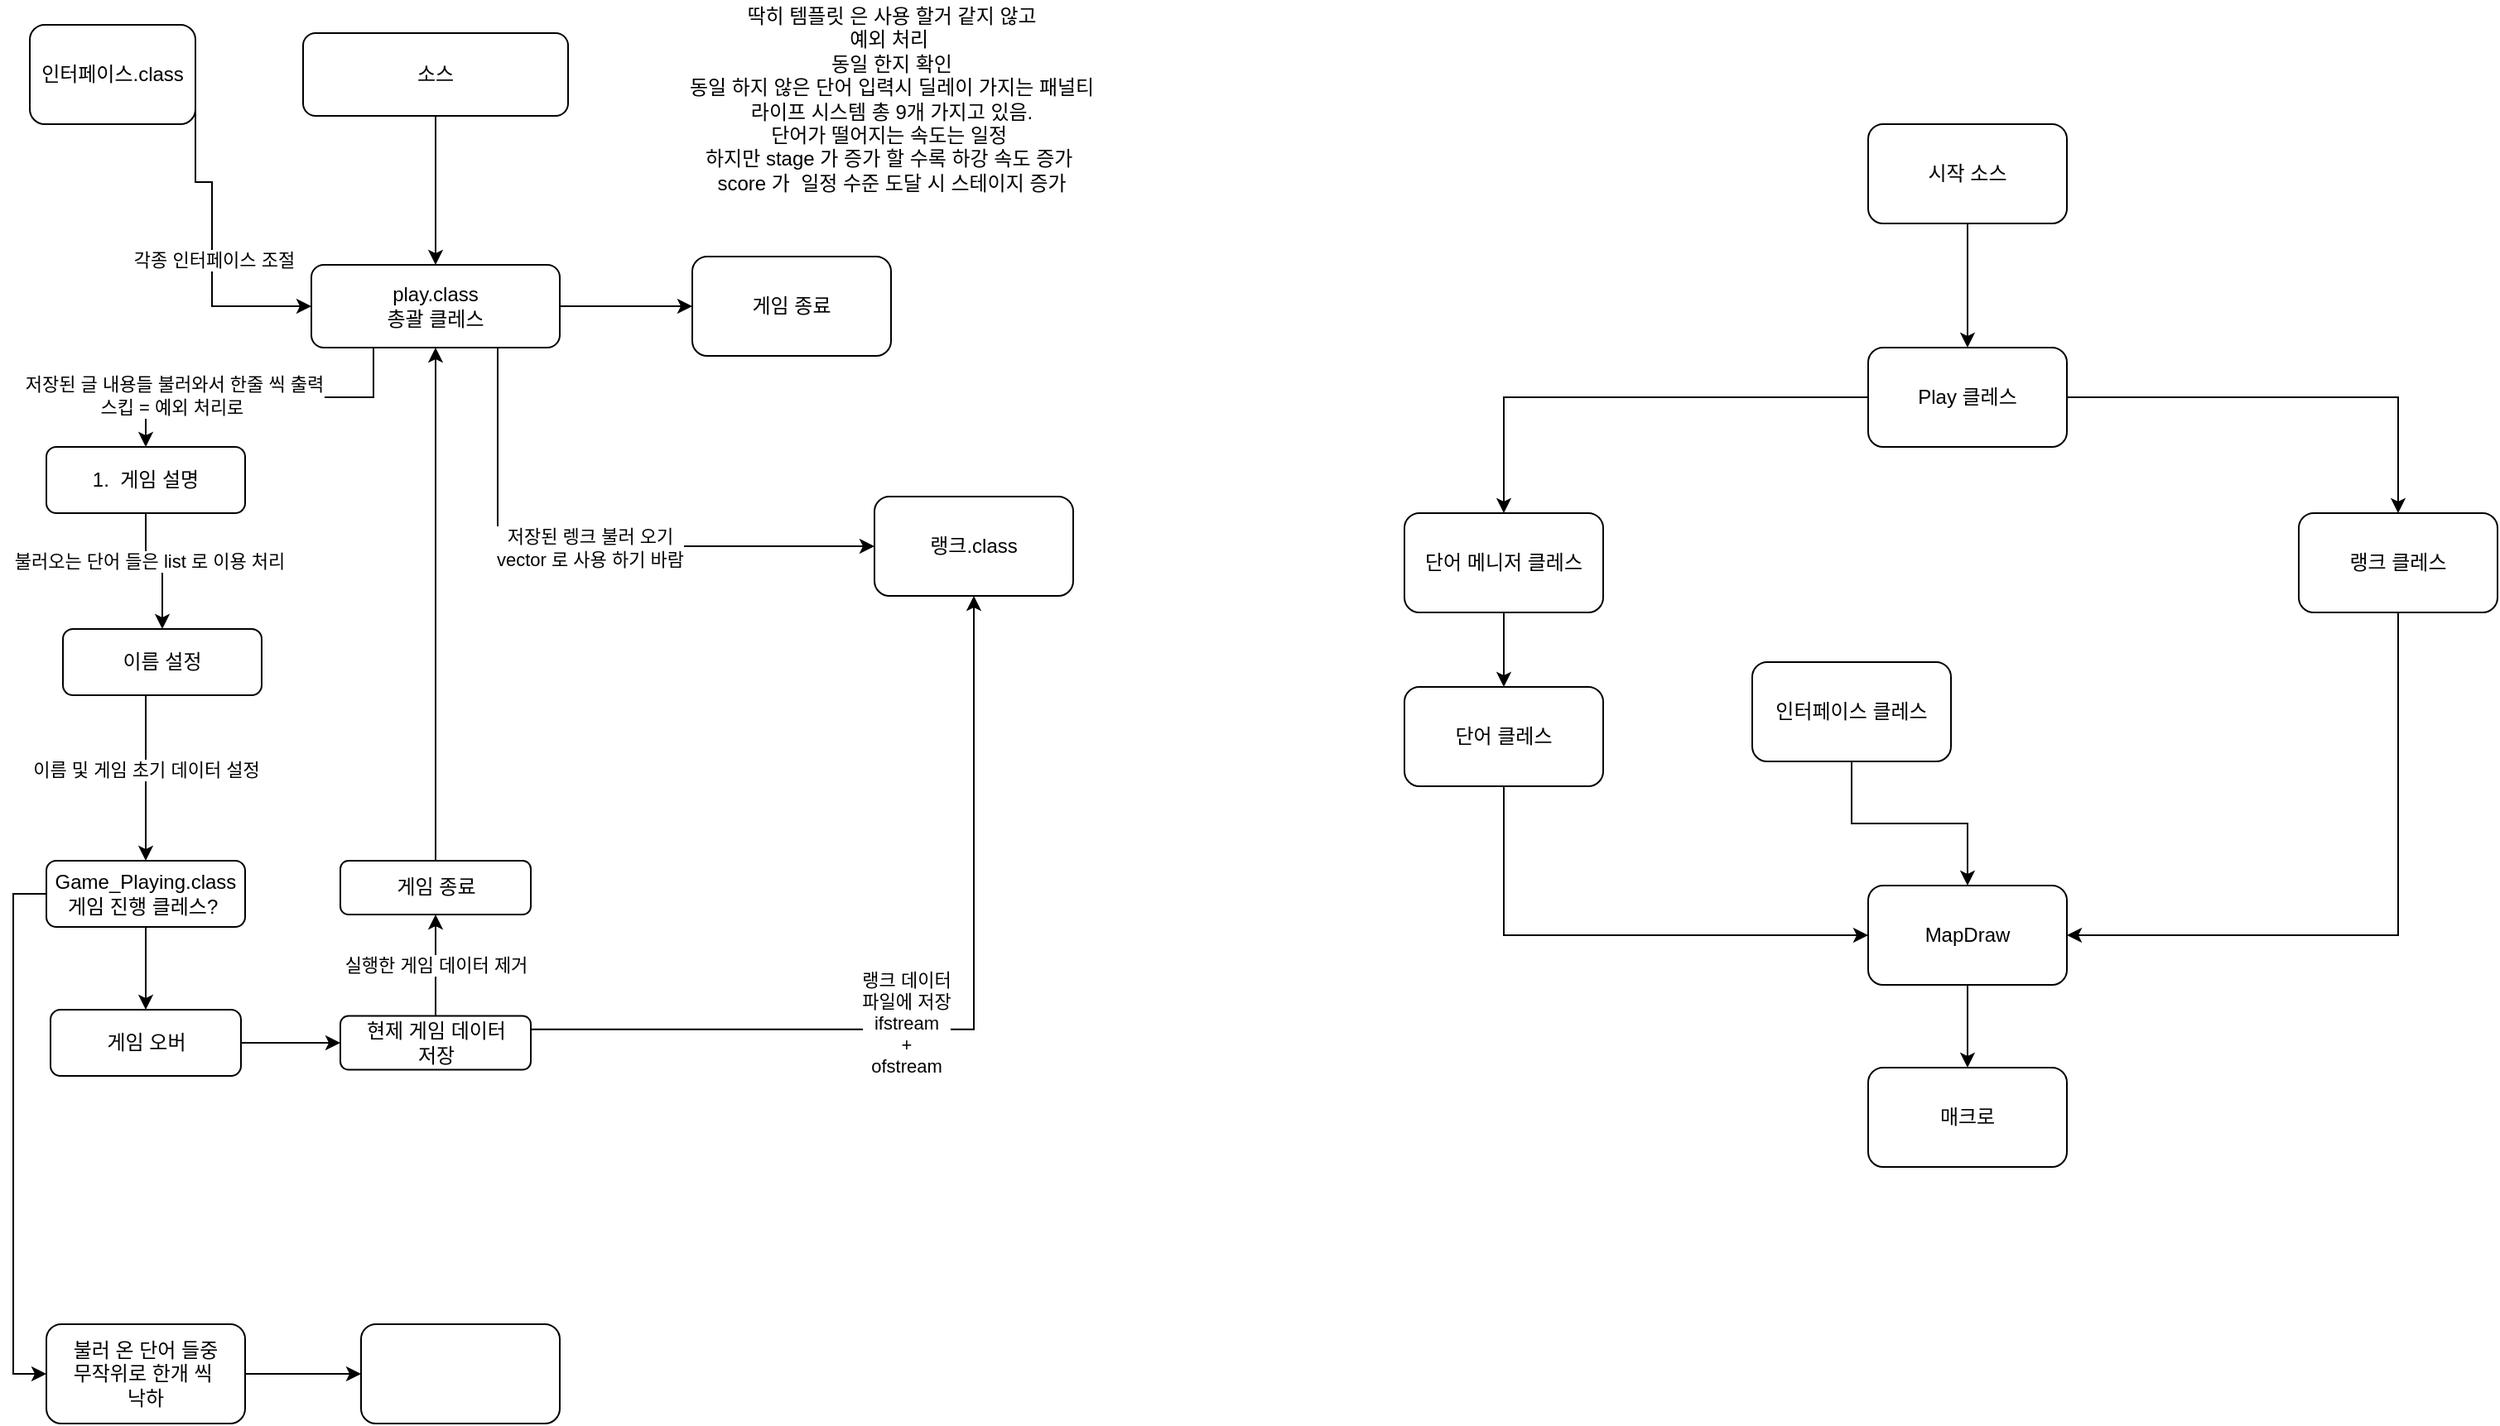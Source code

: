 <mxfile version="14.4.2" type="device"><diagram id="C5RBs43oDa-KdzZeNtuy" name="Page-1"><mxGraphModel dx="1364" dy="805" grid="1" gridSize="10" guides="1" tooltips="1" connect="1" arrows="1" fold="1" page="1" pageScale="1" pageWidth="827" pageHeight="1169" math="0" shadow="0"><root><mxCell id="WIyWlLk6GJQsqaUBKTNV-0"/><mxCell id="WIyWlLk6GJQsqaUBKTNV-1" parent="WIyWlLk6GJQsqaUBKTNV-0"/><mxCell id="yF79CrGHJgML_0AGsWJp-6" style="edgeStyle=orthogonalEdgeStyle;rounded=0;orthogonalLoop=1;jettySize=auto;html=1;exitX=0.5;exitY=1;exitDx=0;exitDy=0;entryX=0.5;entryY=0;entryDx=0;entryDy=0;" parent="WIyWlLk6GJQsqaUBKTNV-1" source="yF79CrGHJgML_0AGsWJp-0" target="yF79CrGHJgML_0AGsWJp-1" edge="1"><mxGeometry relative="1" as="geometry"/></mxCell><mxCell id="yF79CrGHJgML_0AGsWJp-0" value="소스" style="rounded=1;whiteSpace=wrap;html=1;" parent="WIyWlLk6GJQsqaUBKTNV-1" vertex="1"><mxGeometry x="225" y="60" width="160" height="50" as="geometry"/></mxCell><mxCell id="yF79CrGHJgML_0AGsWJp-7" style="edgeStyle=orthogonalEdgeStyle;rounded=0;orthogonalLoop=1;jettySize=auto;html=1;exitX=0.75;exitY=1;exitDx=0;exitDy=0;entryX=0;entryY=0.5;entryDx=0;entryDy=0;" parent="WIyWlLk6GJQsqaUBKTNV-1" source="yF79CrGHJgML_0AGsWJp-1" target="yF79CrGHJgML_0AGsWJp-4" edge="1"><mxGeometry relative="1" as="geometry"/></mxCell><mxCell id="yF79CrGHJgML_0AGsWJp-36" value="저장된 렝크 불러 오기 &lt;br&gt;vector 로 사용 하기 바람" style="edgeLabel;html=1;align=center;verticalAlign=middle;resizable=0;points=[];" parent="yF79CrGHJgML_0AGsWJp-7" vertex="1" connectable="0"><mxGeometry x="0.004" y="-1" relative="1" as="geometry"><mxPoint x="1" as="offset"/></mxGeometry></mxCell><mxCell id="yF79CrGHJgML_0AGsWJp-8" style="edgeStyle=orthogonalEdgeStyle;rounded=0;orthogonalLoop=1;jettySize=auto;html=1;exitX=0.25;exitY=1;exitDx=0;exitDy=0;entryX=0.5;entryY=0;entryDx=0;entryDy=0;" parent="WIyWlLk6GJQsqaUBKTNV-1" source="yF79CrGHJgML_0AGsWJp-1" target="yF79CrGHJgML_0AGsWJp-2" edge="1"><mxGeometry relative="1" as="geometry"/></mxCell><mxCell id="yF79CrGHJgML_0AGsWJp-26" value="저장된 글 내용들 불러와서 한줄 씩 출력&lt;br&gt;스킵 = 예외 처리로&amp;nbsp;" style="edgeLabel;html=1;align=center;verticalAlign=middle;resizable=0;points=[];" parent="yF79CrGHJgML_0AGsWJp-8" vertex="1" connectable="0"><mxGeometry x="0.352" y="-1" relative="1" as="geometry"><mxPoint x="-17.5" as="offset"/></mxGeometry></mxCell><mxCell id="yF79CrGHJgML_0AGsWJp-33" style="edgeStyle=orthogonalEdgeStyle;rounded=0;orthogonalLoop=1;jettySize=auto;html=1;exitX=1;exitY=0.5;exitDx=0;exitDy=0;entryX=0;entryY=0.5;entryDx=0;entryDy=0;" parent="WIyWlLk6GJQsqaUBKTNV-1" source="yF79CrGHJgML_0AGsWJp-1" target="yF79CrGHJgML_0AGsWJp-32" edge="1"><mxGeometry relative="1" as="geometry"/></mxCell><mxCell id="yF79CrGHJgML_0AGsWJp-1" value="play.class&lt;br&gt;총괄 클레스" style="rounded=1;whiteSpace=wrap;html=1;" parent="WIyWlLk6GJQsqaUBKTNV-1" vertex="1"><mxGeometry x="230" y="200" width="150" height="50" as="geometry"/></mxCell><mxCell id="yF79CrGHJgML_0AGsWJp-12" value="" style="edgeStyle=orthogonalEdgeStyle;rounded=0;orthogonalLoop=1;jettySize=auto;html=1;exitX=0.5;exitY=1;exitDx=0;exitDy=0;entryX=0.5;entryY=0;entryDx=0;entryDy=0;" parent="WIyWlLk6GJQsqaUBKTNV-1" source="yF79CrGHJgML_0AGsWJp-2" target="yF79CrGHJgML_0AGsWJp-10" edge="1"><mxGeometry relative="1" as="geometry"/></mxCell><mxCell id="yF79CrGHJgML_0AGsWJp-41" value="불러오는 단어 들은 list 로 이용 처리" style="edgeLabel;html=1;align=center;verticalAlign=middle;resizable=0;points=[];" parent="yF79CrGHJgML_0AGsWJp-12" vertex="1" connectable="0"><mxGeometry x="-0.293" y="2" relative="1" as="geometry"><mxPoint as="offset"/></mxGeometry></mxCell><mxCell id="yF79CrGHJgML_0AGsWJp-2" value="1.&amp;nbsp; 게임 설명" style="rounded=1;whiteSpace=wrap;html=1;" parent="WIyWlLk6GJQsqaUBKTNV-1" vertex="1"><mxGeometry x="70" y="310" width="120" height="40" as="geometry"/></mxCell><mxCell id="yF79CrGHJgML_0AGsWJp-5" style="edgeStyle=orthogonalEdgeStyle;rounded=0;orthogonalLoop=1;jettySize=auto;html=1;exitX=1;exitY=0.5;exitDx=0;exitDy=0;entryX=0;entryY=0.5;entryDx=0;entryDy=0;" parent="WIyWlLk6GJQsqaUBKTNV-1" source="yF79CrGHJgML_0AGsWJp-3" target="yF79CrGHJgML_0AGsWJp-1" edge="1"><mxGeometry relative="1" as="geometry"><Array as="points"><mxPoint x="170" y="150"/><mxPoint x="170" y="225"/></Array></mxGeometry></mxCell><mxCell id="yF79CrGHJgML_0AGsWJp-3" value="인터페이스.class" style="rounded=1;whiteSpace=wrap;html=1;" parent="WIyWlLk6GJQsqaUBKTNV-1" vertex="1"><mxGeometry x="60" y="55" width="100" height="60" as="geometry"/></mxCell><mxCell id="yF79CrGHJgML_0AGsWJp-4" value="랭크.class" style="rounded=1;whiteSpace=wrap;html=1;" parent="WIyWlLk6GJQsqaUBKTNV-1" vertex="1"><mxGeometry x="570" y="340" width="120" height="60" as="geometry"/></mxCell><mxCell id="yF79CrGHJgML_0AGsWJp-13" value="&lt;span style=&quot;color: rgb(0 , 0 , 0) ; font-family: &amp;#34;helvetica&amp;#34; ; font-size: 11px ; font-style: normal ; font-weight: 400 ; letter-spacing: normal ; text-align: center ; text-indent: 0px ; text-transform: none ; word-spacing: 0px ; background-color: rgb(255 , 255 , 255) ; display: inline ; float: none&quot;&gt;이름 및 게임 초기 데이터 설정&lt;/span&gt;" style="edgeStyle=orthogonalEdgeStyle;rounded=0;orthogonalLoop=1;jettySize=auto;html=1;exitX=0.5;exitY=1;exitDx=0;exitDy=0;entryX=0.5;entryY=0;entryDx=0;entryDy=0;" parent="WIyWlLk6GJQsqaUBKTNV-1" source="yF79CrGHJgML_0AGsWJp-10" target="yF79CrGHJgML_0AGsWJp-11" edge="1"><mxGeometry relative="1" as="geometry"><Array as="points"><mxPoint x="130" y="510"/><mxPoint x="130" y="510"/></Array></mxGeometry></mxCell><mxCell id="yF79CrGHJgML_0AGsWJp-10" value="이름 설정" style="rounded=1;whiteSpace=wrap;html=1;" parent="WIyWlLk6GJQsqaUBKTNV-1" vertex="1"><mxGeometry x="80" y="420" width="120" height="40" as="geometry"/></mxCell><mxCell id="yF79CrGHJgML_0AGsWJp-27" style="edgeStyle=orthogonalEdgeStyle;rounded=0;orthogonalLoop=1;jettySize=auto;html=1;exitX=0.5;exitY=1;exitDx=0;exitDy=0;entryX=0.5;entryY=0;entryDx=0;entryDy=0;" parent="WIyWlLk6GJQsqaUBKTNV-1" source="yF79CrGHJgML_0AGsWJp-11" target="yF79CrGHJgML_0AGsWJp-14" edge="1"><mxGeometry relative="1" as="geometry"/></mxCell><mxCell id="yF79CrGHJgML_0AGsWJp-49" style="edgeStyle=orthogonalEdgeStyle;rounded=0;orthogonalLoop=1;jettySize=auto;html=1;exitX=0;exitY=0.5;exitDx=0;exitDy=0;entryX=0;entryY=0.5;entryDx=0;entryDy=0;" parent="WIyWlLk6GJQsqaUBKTNV-1" source="yF79CrGHJgML_0AGsWJp-11" target="yF79CrGHJgML_0AGsWJp-50" edge="1"><mxGeometry relative="1" as="geometry"><mxPoint x="130" y="930" as="targetPoint"/></mxGeometry></mxCell><mxCell id="yF79CrGHJgML_0AGsWJp-11" value="Game_Playing.class&lt;br&gt;게임 진행 클레스?&amp;nbsp;" style="rounded=1;whiteSpace=wrap;html=1;" parent="WIyWlLk6GJQsqaUBKTNV-1" vertex="1"><mxGeometry x="70" y="560" width="120" height="40" as="geometry"/></mxCell><mxCell id="yF79CrGHJgML_0AGsWJp-40" style="edgeStyle=orthogonalEdgeStyle;rounded=0;orthogonalLoop=1;jettySize=auto;html=1;exitX=1;exitY=0.5;exitDx=0;exitDy=0;entryX=0;entryY=0.5;entryDx=0;entryDy=0;" parent="WIyWlLk6GJQsqaUBKTNV-1" source="yF79CrGHJgML_0AGsWJp-14" target="yF79CrGHJgML_0AGsWJp-16" edge="1"><mxGeometry relative="1" as="geometry"/></mxCell><mxCell id="yF79CrGHJgML_0AGsWJp-14" value="게임 오버" style="rounded=1;whiteSpace=wrap;html=1;" parent="WIyWlLk6GJQsqaUBKTNV-1" vertex="1"><mxGeometry x="72.5" y="650" width="115" height="40" as="geometry"/></mxCell><mxCell id="yF79CrGHJgML_0AGsWJp-21" style="edgeStyle=orthogonalEdgeStyle;rounded=0;orthogonalLoop=1;jettySize=auto;html=1;exitX=0.5;exitY=0;exitDx=0;exitDy=0;entryX=0.5;entryY=1;entryDx=0;entryDy=0;" parent="WIyWlLk6GJQsqaUBKTNV-1" source="yF79CrGHJgML_0AGsWJp-15" target="yF79CrGHJgML_0AGsWJp-1" edge="1"><mxGeometry relative="1" as="geometry"/></mxCell><mxCell id="yF79CrGHJgML_0AGsWJp-15" value="게임 종료" style="rounded=1;whiteSpace=wrap;html=1;" parent="WIyWlLk6GJQsqaUBKTNV-1" vertex="1"><mxGeometry x="247.5" y="560" width="115" height="32.5" as="geometry"/></mxCell><mxCell id="yF79CrGHJgML_0AGsWJp-30" value="&lt;span style=&quot;color: rgb(0 , 0 , 0) ; font-family: &amp;#34;helvetica&amp;#34; ; font-size: 11px ; font-style: normal ; font-weight: 400 ; letter-spacing: normal ; text-align: center ; text-indent: 0px ; text-transform: none ; word-spacing: 0px ; background-color: rgb(255 , 255 , 255) ; display: inline ; float: none&quot;&gt;실행한 게임 데이터 제거&lt;/span&gt;" style="edgeStyle=orthogonalEdgeStyle;rounded=0;orthogonalLoop=1;jettySize=auto;html=1;exitX=0.5;exitY=0;exitDx=0;exitDy=0;entryX=0.5;entryY=1;entryDx=0;entryDy=0;" parent="WIyWlLk6GJQsqaUBKTNV-1" source="yF79CrGHJgML_0AGsWJp-16" target="yF79CrGHJgML_0AGsWJp-15" edge="1"><mxGeometry relative="1" as="geometry"/></mxCell><mxCell id="yF79CrGHJgML_0AGsWJp-31" style="edgeStyle=orthogonalEdgeStyle;rounded=0;orthogonalLoop=1;jettySize=auto;html=1;exitX=1;exitY=0.25;exitDx=0;exitDy=0;entryX=0.5;entryY=1;entryDx=0;entryDy=0;" parent="WIyWlLk6GJQsqaUBKTNV-1" source="yF79CrGHJgML_0AGsWJp-16" target="yF79CrGHJgML_0AGsWJp-4" edge="1"><mxGeometry relative="1" as="geometry"/></mxCell><mxCell id="yF79CrGHJgML_0AGsWJp-35" value="랭크 데이터&lt;br&gt;파일에 저장&lt;br&gt;ifstream&lt;br&gt;+&lt;br&gt;ofstream" style="edgeLabel;html=1;align=center;verticalAlign=middle;resizable=0;points=[];" parent="yF79CrGHJgML_0AGsWJp-31" vertex="1" connectable="0"><mxGeometry x="-0.147" y="4" relative="1" as="geometry"><mxPoint as="offset"/></mxGeometry></mxCell><mxCell id="yF79CrGHJgML_0AGsWJp-16" value="현제 게임 데이터&lt;br&gt;저장" style="rounded=1;whiteSpace=wrap;html=1;" parent="WIyWlLk6GJQsqaUBKTNV-1" vertex="1"><mxGeometry x="247.5" y="653.75" width="115" height="32.5" as="geometry"/></mxCell><mxCell id="yF79CrGHJgML_0AGsWJp-32" value="게임 종료" style="rounded=1;whiteSpace=wrap;html=1;" parent="WIyWlLk6GJQsqaUBKTNV-1" vertex="1"><mxGeometry x="460" y="195" width="120" height="60" as="geometry"/></mxCell><mxCell id="yF79CrGHJgML_0AGsWJp-46" value="각종 인터페이스 조절" style="edgeLabel;html=1;align=center;verticalAlign=middle;resizable=0;points=[];" parent="WIyWlLk6GJQsqaUBKTNV-1" vertex="1" connectable="0"><mxGeometry x="171" y="197" as="geometry"/></mxCell><mxCell id="yF79CrGHJgML_0AGsWJp-47" value="딱히 템플릿 은 사용 할거 같지 않고&lt;br&gt;예외 처리&amp;nbsp;&lt;br&gt;동일 한지 확인&lt;br&gt;동일 하지 않은 단어 입력시 딜레이 가지는 패널티&lt;br&gt;라이프 시스템 총 9개 가지고 있음.&lt;br&gt;단어가 떨어지는 속도는 일정&amp;nbsp;&lt;br&gt;하지만 stage 가 증가 할 수록 하강 속도 증가&amp;nbsp;&lt;br&gt;score 가&amp;nbsp; 일정 수준 도달 시 스테이지 증가" style="text;html=1;align=center;verticalAlign=middle;resizable=0;points=[];autosize=1;" parent="WIyWlLk6GJQsqaUBKTNV-1" vertex="1"><mxGeometry x="440" y="40" width="280" height="120" as="geometry"/></mxCell><mxCell id="AUfQp9GnPzv-3rCF2zxS-1" style="edgeStyle=orthogonalEdgeStyle;rounded=0;orthogonalLoop=1;jettySize=auto;html=1;exitX=1;exitY=0.5;exitDx=0;exitDy=0;entryX=0;entryY=0.5;entryDx=0;entryDy=0;" edge="1" parent="WIyWlLk6GJQsqaUBKTNV-1" source="yF79CrGHJgML_0AGsWJp-50" target="AUfQp9GnPzv-3rCF2zxS-0"><mxGeometry relative="1" as="geometry"/></mxCell><mxCell id="yF79CrGHJgML_0AGsWJp-50" value="불러 온 단어 들중&lt;br&gt;무작위로 한개 씩&amp;nbsp;&lt;br&gt;낙하" style="rounded=1;whiteSpace=wrap;html=1;" parent="WIyWlLk6GJQsqaUBKTNV-1" vertex="1"><mxGeometry x="70" y="840" width="120" height="60" as="geometry"/></mxCell><mxCell id="AUfQp9GnPzv-3rCF2zxS-0" value="" style="rounded=1;whiteSpace=wrap;html=1;" vertex="1" parent="WIyWlLk6GJQsqaUBKTNV-1"><mxGeometry x="260" y="840" width="120" height="60" as="geometry"/></mxCell><mxCell id="AUfQp9GnPzv-3rCF2zxS-9" style="edgeStyle=orthogonalEdgeStyle;rounded=0;orthogonalLoop=1;jettySize=auto;html=1;exitX=1;exitY=0.5;exitDx=0;exitDy=0;entryX=0.5;entryY=0;entryDx=0;entryDy=0;" edge="1" parent="WIyWlLk6GJQsqaUBKTNV-1" source="AUfQp9GnPzv-3rCF2zxS-2" target="AUfQp9GnPzv-3rCF2zxS-5"><mxGeometry relative="1" as="geometry"/></mxCell><mxCell id="AUfQp9GnPzv-3rCF2zxS-10" style="edgeStyle=orthogonalEdgeStyle;rounded=0;orthogonalLoop=1;jettySize=auto;html=1;exitX=0;exitY=0.5;exitDx=0;exitDy=0;" edge="1" parent="WIyWlLk6GJQsqaUBKTNV-1" source="AUfQp9GnPzv-3rCF2zxS-2" target="AUfQp9GnPzv-3rCF2zxS-3"><mxGeometry relative="1" as="geometry"/></mxCell><mxCell id="AUfQp9GnPzv-3rCF2zxS-2" value="Play 클레스" style="rounded=1;whiteSpace=wrap;html=1;" vertex="1" parent="WIyWlLk6GJQsqaUBKTNV-1"><mxGeometry x="1170" y="250" width="120" height="60" as="geometry"/></mxCell><mxCell id="AUfQp9GnPzv-3rCF2zxS-8" style="edgeStyle=orthogonalEdgeStyle;rounded=0;orthogonalLoop=1;jettySize=auto;html=1;exitX=0.5;exitY=1;exitDx=0;exitDy=0;entryX=0.5;entryY=0;entryDx=0;entryDy=0;" edge="1" parent="WIyWlLk6GJQsqaUBKTNV-1" source="AUfQp9GnPzv-3rCF2zxS-3" target="AUfQp9GnPzv-3rCF2zxS-7"><mxGeometry relative="1" as="geometry"/></mxCell><mxCell id="AUfQp9GnPzv-3rCF2zxS-3" value="단어 메니저 클레스" style="rounded=1;whiteSpace=wrap;html=1;" vertex="1" parent="WIyWlLk6GJQsqaUBKTNV-1"><mxGeometry x="890" y="350" width="120" height="60" as="geometry"/></mxCell><mxCell id="AUfQp9GnPzv-3rCF2zxS-14" style="edgeStyle=orthogonalEdgeStyle;rounded=0;orthogonalLoop=1;jettySize=auto;html=1;exitX=0.5;exitY=1;exitDx=0;exitDy=0;entryX=0.5;entryY=0;entryDx=0;entryDy=0;" edge="1" parent="WIyWlLk6GJQsqaUBKTNV-1" source="AUfQp9GnPzv-3rCF2zxS-4" target="AUfQp9GnPzv-3rCF2zxS-12"><mxGeometry relative="1" as="geometry"/></mxCell><mxCell id="AUfQp9GnPzv-3rCF2zxS-4" value="인터페이스 클레스" style="rounded=1;whiteSpace=wrap;html=1;" vertex="1" parent="WIyWlLk6GJQsqaUBKTNV-1"><mxGeometry x="1100" y="440" width="120" height="60" as="geometry"/></mxCell><mxCell id="AUfQp9GnPzv-3rCF2zxS-15" style="edgeStyle=orthogonalEdgeStyle;rounded=0;orthogonalLoop=1;jettySize=auto;html=1;exitX=0.5;exitY=1;exitDx=0;exitDy=0;entryX=1;entryY=0.5;entryDx=0;entryDy=0;" edge="1" parent="WIyWlLk6GJQsqaUBKTNV-1" source="AUfQp9GnPzv-3rCF2zxS-5" target="AUfQp9GnPzv-3rCF2zxS-12"><mxGeometry relative="1" as="geometry"/></mxCell><mxCell id="AUfQp9GnPzv-3rCF2zxS-5" value="랭크 클레스" style="rounded=1;whiteSpace=wrap;html=1;" vertex="1" parent="WIyWlLk6GJQsqaUBKTNV-1"><mxGeometry x="1430" y="350" width="120" height="60" as="geometry"/></mxCell><mxCell id="AUfQp9GnPzv-3rCF2zxS-13" style="edgeStyle=orthogonalEdgeStyle;rounded=0;orthogonalLoop=1;jettySize=auto;html=1;exitX=0.5;exitY=1;exitDx=0;exitDy=0;entryX=0;entryY=0.5;entryDx=0;entryDy=0;" edge="1" parent="WIyWlLk6GJQsqaUBKTNV-1" source="AUfQp9GnPzv-3rCF2zxS-7" target="AUfQp9GnPzv-3rCF2zxS-12"><mxGeometry relative="1" as="geometry"/></mxCell><mxCell id="AUfQp9GnPzv-3rCF2zxS-7" value="단어 클레스" style="rounded=1;whiteSpace=wrap;html=1;" vertex="1" parent="WIyWlLk6GJQsqaUBKTNV-1"><mxGeometry x="890" y="455" width="120" height="60" as="geometry"/></mxCell><mxCell id="AUfQp9GnPzv-3rCF2zxS-17" style="edgeStyle=orthogonalEdgeStyle;rounded=0;orthogonalLoop=1;jettySize=auto;html=1;exitX=0.5;exitY=1;exitDx=0;exitDy=0;entryX=0.5;entryY=0;entryDx=0;entryDy=0;" edge="1" parent="WIyWlLk6GJQsqaUBKTNV-1" source="AUfQp9GnPzv-3rCF2zxS-12" target="AUfQp9GnPzv-3rCF2zxS-16"><mxGeometry relative="1" as="geometry"/></mxCell><mxCell id="AUfQp9GnPzv-3rCF2zxS-12" value="MapDraw" style="rounded=1;whiteSpace=wrap;html=1;" vertex="1" parent="WIyWlLk6GJQsqaUBKTNV-1"><mxGeometry x="1170" y="575" width="120" height="60" as="geometry"/></mxCell><mxCell id="AUfQp9GnPzv-3rCF2zxS-16" value="매크로" style="rounded=1;whiteSpace=wrap;html=1;" vertex="1" parent="WIyWlLk6GJQsqaUBKTNV-1"><mxGeometry x="1170" y="685" width="120" height="60" as="geometry"/></mxCell><mxCell id="AUfQp9GnPzv-3rCF2zxS-19" style="edgeStyle=orthogonalEdgeStyle;rounded=0;orthogonalLoop=1;jettySize=auto;html=1;exitX=0.5;exitY=1;exitDx=0;exitDy=0;entryX=0.5;entryY=0;entryDx=0;entryDy=0;" edge="1" parent="WIyWlLk6GJQsqaUBKTNV-1" source="AUfQp9GnPzv-3rCF2zxS-18" target="AUfQp9GnPzv-3rCF2zxS-2"><mxGeometry relative="1" as="geometry"/></mxCell><mxCell id="AUfQp9GnPzv-3rCF2zxS-18" value="시작 소스" style="rounded=1;whiteSpace=wrap;html=1;" vertex="1" parent="WIyWlLk6GJQsqaUBKTNV-1"><mxGeometry x="1170" y="115" width="120" height="60" as="geometry"/></mxCell></root></mxGraphModel></diagram></mxfile>